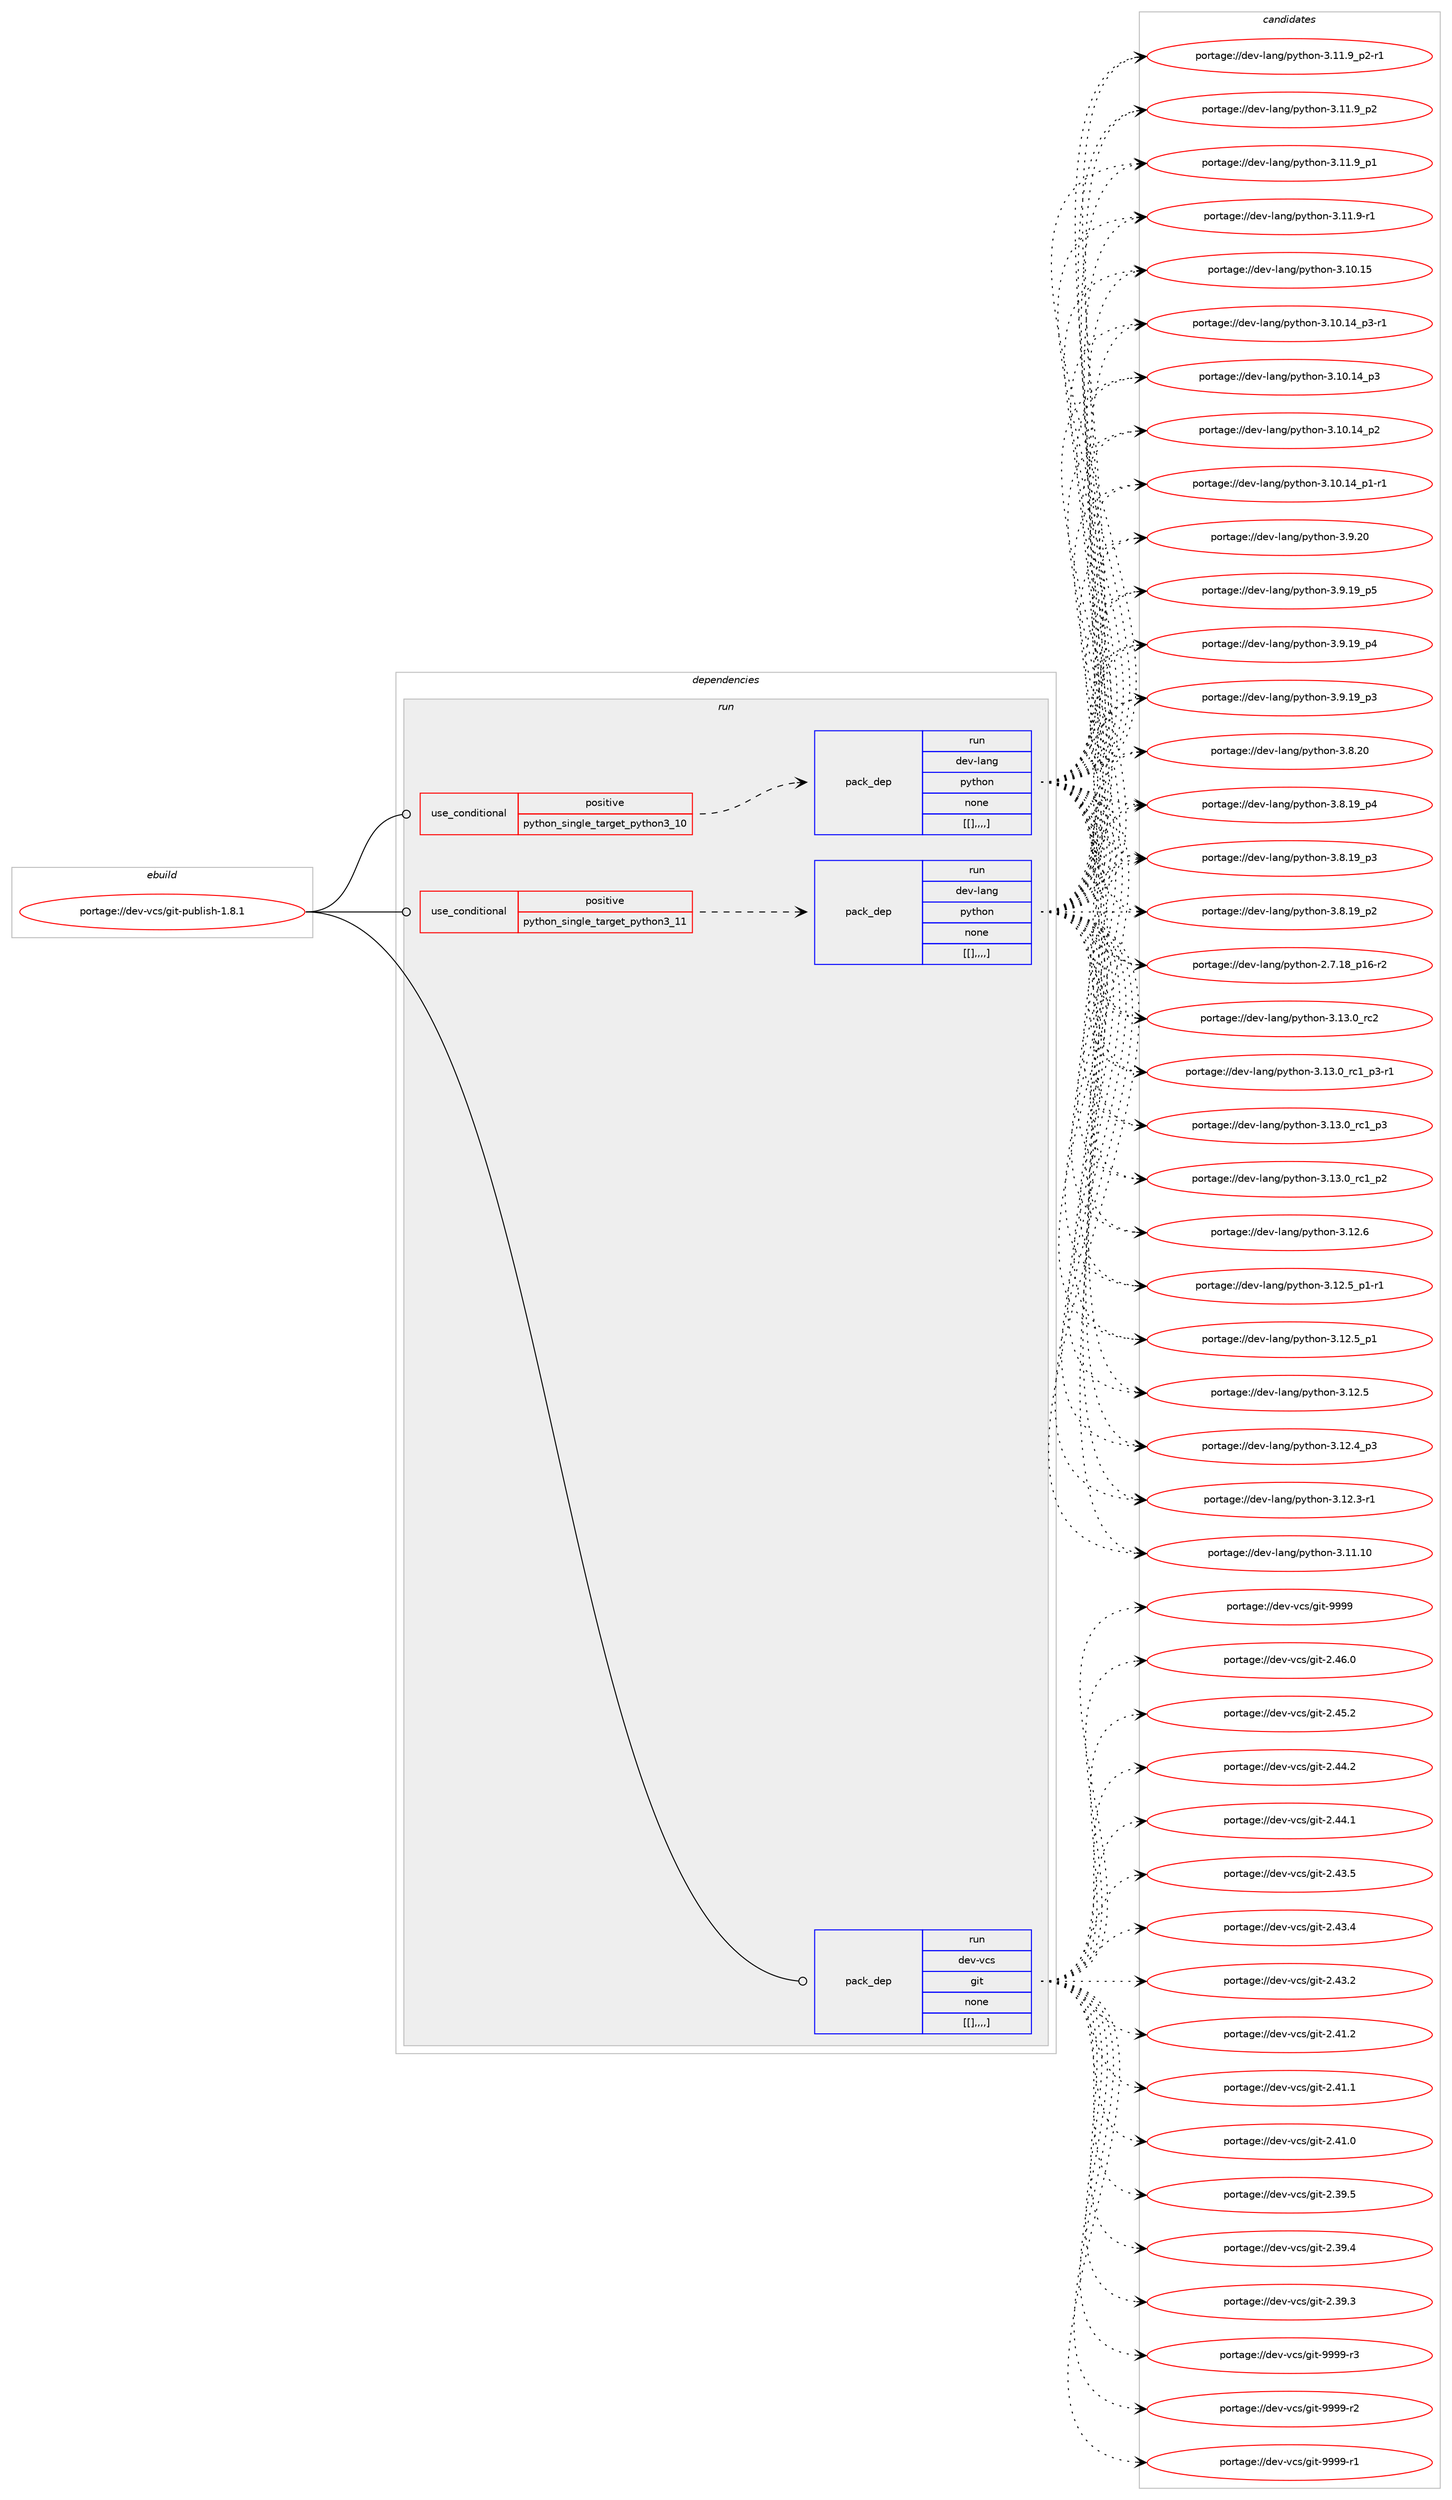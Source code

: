 digraph prolog {

# *************
# Graph options
# *************

newrank=true;
concentrate=true;
compound=true;
graph [rankdir=LR,fontname=Helvetica,fontsize=10,ranksep=1.5];#, ranksep=2.5, nodesep=0.2];
edge  [arrowhead=vee];
node  [fontname=Helvetica,fontsize=10];

# **********
# The ebuild
# **********

subgraph cluster_leftcol {
color=gray;
label=<<i>ebuild</i>>;
id [label="portage://dev-vcs/git-publish-1.8.1", color=red, width=4, href="../dev-vcs/git-publish-1.8.1.svg"];
}

# ****************
# The dependencies
# ****************

subgraph cluster_midcol {
color=gray;
label=<<i>dependencies</i>>;
subgraph cluster_compile {
fillcolor="#eeeeee";
style=filled;
label=<<i>compile</i>>;
}
subgraph cluster_compileandrun {
fillcolor="#eeeeee";
style=filled;
label=<<i>compile and run</i>>;
}
subgraph cluster_run {
fillcolor="#eeeeee";
style=filled;
label=<<i>run</i>>;
subgraph cond64317 {
dependency226226 [label=<<TABLE BORDER="0" CELLBORDER="1" CELLSPACING="0" CELLPADDING="4"><TR><TD ROWSPAN="3" CELLPADDING="10">use_conditional</TD></TR><TR><TD>positive</TD></TR><TR><TD>python_single_target_python3_10</TD></TR></TABLE>>, shape=none, color=red];
subgraph pack160454 {
dependency226227 [label=<<TABLE BORDER="0" CELLBORDER="1" CELLSPACING="0" CELLPADDING="4" WIDTH="220"><TR><TD ROWSPAN="6" CELLPADDING="30">pack_dep</TD></TR><TR><TD WIDTH="110">run</TD></TR><TR><TD>dev-lang</TD></TR><TR><TD>python</TD></TR><TR><TD>none</TD></TR><TR><TD>[[],,,,]</TD></TR></TABLE>>, shape=none, color=blue];
}
dependency226226:e -> dependency226227:w [weight=20,style="dashed",arrowhead="vee"];
}
id:e -> dependency226226:w [weight=20,style="solid",arrowhead="odot"];
subgraph cond64318 {
dependency226228 [label=<<TABLE BORDER="0" CELLBORDER="1" CELLSPACING="0" CELLPADDING="4"><TR><TD ROWSPAN="3" CELLPADDING="10">use_conditional</TD></TR><TR><TD>positive</TD></TR><TR><TD>python_single_target_python3_11</TD></TR></TABLE>>, shape=none, color=red];
subgraph pack160455 {
dependency226229 [label=<<TABLE BORDER="0" CELLBORDER="1" CELLSPACING="0" CELLPADDING="4" WIDTH="220"><TR><TD ROWSPAN="6" CELLPADDING="30">pack_dep</TD></TR><TR><TD WIDTH="110">run</TD></TR><TR><TD>dev-lang</TD></TR><TR><TD>python</TD></TR><TR><TD>none</TD></TR><TR><TD>[[],,,,]</TD></TR></TABLE>>, shape=none, color=blue];
}
dependency226228:e -> dependency226229:w [weight=20,style="dashed",arrowhead="vee"];
}
id:e -> dependency226228:w [weight=20,style="solid",arrowhead="odot"];
subgraph pack160456 {
dependency226230 [label=<<TABLE BORDER="0" CELLBORDER="1" CELLSPACING="0" CELLPADDING="4" WIDTH="220"><TR><TD ROWSPAN="6" CELLPADDING="30">pack_dep</TD></TR><TR><TD WIDTH="110">run</TD></TR><TR><TD>dev-vcs</TD></TR><TR><TD>git</TD></TR><TR><TD>none</TD></TR><TR><TD>[[],,,,]</TD></TR></TABLE>>, shape=none, color=blue];
}
id:e -> dependency226230:w [weight=20,style="solid",arrowhead="odot"];
}
}

# **************
# The candidates
# **************

subgraph cluster_choices {
rank=same;
color=gray;
label=<<i>candidates</i>>;

subgraph choice160454 {
color=black;
nodesep=1;
choice10010111845108971101034711212111610411111045514649514648951149950 [label="portage://dev-lang/python-3.13.0_rc2", color=red, width=4,href="../dev-lang/python-3.13.0_rc2.svg"];
choice1001011184510897110103471121211161041111104551464951464895114994995112514511449 [label="portage://dev-lang/python-3.13.0_rc1_p3-r1", color=red, width=4,href="../dev-lang/python-3.13.0_rc1_p3-r1.svg"];
choice100101118451089711010347112121116104111110455146495146489511499499511251 [label="portage://dev-lang/python-3.13.0_rc1_p3", color=red, width=4,href="../dev-lang/python-3.13.0_rc1_p3.svg"];
choice100101118451089711010347112121116104111110455146495146489511499499511250 [label="portage://dev-lang/python-3.13.0_rc1_p2", color=red, width=4,href="../dev-lang/python-3.13.0_rc1_p2.svg"];
choice10010111845108971101034711212111610411111045514649504654 [label="portage://dev-lang/python-3.12.6", color=red, width=4,href="../dev-lang/python-3.12.6.svg"];
choice1001011184510897110103471121211161041111104551464950465395112494511449 [label="portage://dev-lang/python-3.12.5_p1-r1", color=red, width=4,href="../dev-lang/python-3.12.5_p1-r1.svg"];
choice100101118451089711010347112121116104111110455146495046539511249 [label="portage://dev-lang/python-3.12.5_p1", color=red, width=4,href="../dev-lang/python-3.12.5_p1.svg"];
choice10010111845108971101034711212111610411111045514649504653 [label="portage://dev-lang/python-3.12.5", color=red, width=4,href="../dev-lang/python-3.12.5.svg"];
choice100101118451089711010347112121116104111110455146495046529511251 [label="portage://dev-lang/python-3.12.4_p3", color=red, width=4,href="../dev-lang/python-3.12.4_p3.svg"];
choice100101118451089711010347112121116104111110455146495046514511449 [label="portage://dev-lang/python-3.12.3-r1", color=red, width=4,href="../dev-lang/python-3.12.3-r1.svg"];
choice1001011184510897110103471121211161041111104551464949464948 [label="portage://dev-lang/python-3.11.10", color=red, width=4,href="../dev-lang/python-3.11.10.svg"];
choice1001011184510897110103471121211161041111104551464949465795112504511449 [label="portage://dev-lang/python-3.11.9_p2-r1", color=red, width=4,href="../dev-lang/python-3.11.9_p2-r1.svg"];
choice100101118451089711010347112121116104111110455146494946579511250 [label="portage://dev-lang/python-3.11.9_p2", color=red, width=4,href="../dev-lang/python-3.11.9_p2.svg"];
choice100101118451089711010347112121116104111110455146494946579511249 [label="portage://dev-lang/python-3.11.9_p1", color=red, width=4,href="../dev-lang/python-3.11.9_p1.svg"];
choice100101118451089711010347112121116104111110455146494946574511449 [label="portage://dev-lang/python-3.11.9-r1", color=red, width=4,href="../dev-lang/python-3.11.9-r1.svg"];
choice1001011184510897110103471121211161041111104551464948464953 [label="portage://dev-lang/python-3.10.15", color=red, width=4,href="../dev-lang/python-3.10.15.svg"];
choice100101118451089711010347112121116104111110455146494846495295112514511449 [label="portage://dev-lang/python-3.10.14_p3-r1", color=red, width=4,href="../dev-lang/python-3.10.14_p3-r1.svg"];
choice10010111845108971101034711212111610411111045514649484649529511251 [label="portage://dev-lang/python-3.10.14_p3", color=red, width=4,href="../dev-lang/python-3.10.14_p3.svg"];
choice10010111845108971101034711212111610411111045514649484649529511250 [label="portage://dev-lang/python-3.10.14_p2", color=red, width=4,href="../dev-lang/python-3.10.14_p2.svg"];
choice100101118451089711010347112121116104111110455146494846495295112494511449 [label="portage://dev-lang/python-3.10.14_p1-r1", color=red, width=4,href="../dev-lang/python-3.10.14_p1-r1.svg"];
choice10010111845108971101034711212111610411111045514657465048 [label="portage://dev-lang/python-3.9.20", color=red, width=4,href="../dev-lang/python-3.9.20.svg"];
choice100101118451089711010347112121116104111110455146574649579511253 [label="portage://dev-lang/python-3.9.19_p5", color=red, width=4,href="../dev-lang/python-3.9.19_p5.svg"];
choice100101118451089711010347112121116104111110455146574649579511252 [label="portage://dev-lang/python-3.9.19_p4", color=red, width=4,href="../dev-lang/python-3.9.19_p4.svg"];
choice100101118451089711010347112121116104111110455146574649579511251 [label="portage://dev-lang/python-3.9.19_p3", color=red, width=4,href="../dev-lang/python-3.9.19_p3.svg"];
choice10010111845108971101034711212111610411111045514656465048 [label="portage://dev-lang/python-3.8.20", color=red, width=4,href="../dev-lang/python-3.8.20.svg"];
choice100101118451089711010347112121116104111110455146564649579511252 [label="portage://dev-lang/python-3.8.19_p4", color=red, width=4,href="../dev-lang/python-3.8.19_p4.svg"];
choice100101118451089711010347112121116104111110455146564649579511251 [label="portage://dev-lang/python-3.8.19_p3", color=red, width=4,href="../dev-lang/python-3.8.19_p3.svg"];
choice100101118451089711010347112121116104111110455146564649579511250 [label="portage://dev-lang/python-3.8.19_p2", color=red, width=4,href="../dev-lang/python-3.8.19_p2.svg"];
choice100101118451089711010347112121116104111110455046554649569511249544511450 [label="portage://dev-lang/python-2.7.18_p16-r2", color=red, width=4,href="../dev-lang/python-2.7.18_p16-r2.svg"];
dependency226227:e -> choice10010111845108971101034711212111610411111045514649514648951149950:w [style=dotted,weight="100"];
dependency226227:e -> choice1001011184510897110103471121211161041111104551464951464895114994995112514511449:w [style=dotted,weight="100"];
dependency226227:e -> choice100101118451089711010347112121116104111110455146495146489511499499511251:w [style=dotted,weight="100"];
dependency226227:e -> choice100101118451089711010347112121116104111110455146495146489511499499511250:w [style=dotted,weight="100"];
dependency226227:e -> choice10010111845108971101034711212111610411111045514649504654:w [style=dotted,weight="100"];
dependency226227:e -> choice1001011184510897110103471121211161041111104551464950465395112494511449:w [style=dotted,weight="100"];
dependency226227:e -> choice100101118451089711010347112121116104111110455146495046539511249:w [style=dotted,weight="100"];
dependency226227:e -> choice10010111845108971101034711212111610411111045514649504653:w [style=dotted,weight="100"];
dependency226227:e -> choice100101118451089711010347112121116104111110455146495046529511251:w [style=dotted,weight="100"];
dependency226227:e -> choice100101118451089711010347112121116104111110455146495046514511449:w [style=dotted,weight="100"];
dependency226227:e -> choice1001011184510897110103471121211161041111104551464949464948:w [style=dotted,weight="100"];
dependency226227:e -> choice1001011184510897110103471121211161041111104551464949465795112504511449:w [style=dotted,weight="100"];
dependency226227:e -> choice100101118451089711010347112121116104111110455146494946579511250:w [style=dotted,weight="100"];
dependency226227:e -> choice100101118451089711010347112121116104111110455146494946579511249:w [style=dotted,weight="100"];
dependency226227:e -> choice100101118451089711010347112121116104111110455146494946574511449:w [style=dotted,weight="100"];
dependency226227:e -> choice1001011184510897110103471121211161041111104551464948464953:w [style=dotted,weight="100"];
dependency226227:e -> choice100101118451089711010347112121116104111110455146494846495295112514511449:w [style=dotted,weight="100"];
dependency226227:e -> choice10010111845108971101034711212111610411111045514649484649529511251:w [style=dotted,weight="100"];
dependency226227:e -> choice10010111845108971101034711212111610411111045514649484649529511250:w [style=dotted,weight="100"];
dependency226227:e -> choice100101118451089711010347112121116104111110455146494846495295112494511449:w [style=dotted,weight="100"];
dependency226227:e -> choice10010111845108971101034711212111610411111045514657465048:w [style=dotted,weight="100"];
dependency226227:e -> choice100101118451089711010347112121116104111110455146574649579511253:w [style=dotted,weight="100"];
dependency226227:e -> choice100101118451089711010347112121116104111110455146574649579511252:w [style=dotted,weight="100"];
dependency226227:e -> choice100101118451089711010347112121116104111110455146574649579511251:w [style=dotted,weight="100"];
dependency226227:e -> choice10010111845108971101034711212111610411111045514656465048:w [style=dotted,weight="100"];
dependency226227:e -> choice100101118451089711010347112121116104111110455146564649579511252:w [style=dotted,weight="100"];
dependency226227:e -> choice100101118451089711010347112121116104111110455146564649579511251:w [style=dotted,weight="100"];
dependency226227:e -> choice100101118451089711010347112121116104111110455146564649579511250:w [style=dotted,weight="100"];
dependency226227:e -> choice100101118451089711010347112121116104111110455046554649569511249544511450:w [style=dotted,weight="100"];
}
subgraph choice160455 {
color=black;
nodesep=1;
choice10010111845108971101034711212111610411111045514649514648951149950 [label="portage://dev-lang/python-3.13.0_rc2", color=red, width=4,href="../dev-lang/python-3.13.0_rc2.svg"];
choice1001011184510897110103471121211161041111104551464951464895114994995112514511449 [label="portage://dev-lang/python-3.13.0_rc1_p3-r1", color=red, width=4,href="../dev-lang/python-3.13.0_rc1_p3-r1.svg"];
choice100101118451089711010347112121116104111110455146495146489511499499511251 [label="portage://dev-lang/python-3.13.0_rc1_p3", color=red, width=4,href="../dev-lang/python-3.13.0_rc1_p3.svg"];
choice100101118451089711010347112121116104111110455146495146489511499499511250 [label="portage://dev-lang/python-3.13.0_rc1_p2", color=red, width=4,href="../dev-lang/python-3.13.0_rc1_p2.svg"];
choice10010111845108971101034711212111610411111045514649504654 [label="portage://dev-lang/python-3.12.6", color=red, width=4,href="../dev-lang/python-3.12.6.svg"];
choice1001011184510897110103471121211161041111104551464950465395112494511449 [label="portage://dev-lang/python-3.12.5_p1-r1", color=red, width=4,href="../dev-lang/python-3.12.5_p1-r1.svg"];
choice100101118451089711010347112121116104111110455146495046539511249 [label="portage://dev-lang/python-3.12.5_p1", color=red, width=4,href="../dev-lang/python-3.12.5_p1.svg"];
choice10010111845108971101034711212111610411111045514649504653 [label="portage://dev-lang/python-3.12.5", color=red, width=4,href="../dev-lang/python-3.12.5.svg"];
choice100101118451089711010347112121116104111110455146495046529511251 [label="portage://dev-lang/python-3.12.4_p3", color=red, width=4,href="../dev-lang/python-3.12.4_p3.svg"];
choice100101118451089711010347112121116104111110455146495046514511449 [label="portage://dev-lang/python-3.12.3-r1", color=red, width=4,href="../dev-lang/python-3.12.3-r1.svg"];
choice1001011184510897110103471121211161041111104551464949464948 [label="portage://dev-lang/python-3.11.10", color=red, width=4,href="../dev-lang/python-3.11.10.svg"];
choice1001011184510897110103471121211161041111104551464949465795112504511449 [label="portage://dev-lang/python-3.11.9_p2-r1", color=red, width=4,href="../dev-lang/python-3.11.9_p2-r1.svg"];
choice100101118451089711010347112121116104111110455146494946579511250 [label="portage://dev-lang/python-3.11.9_p2", color=red, width=4,href="../dev-lang/python-3.11.9_p2.svg"];
choice100101118451089711010347112121116104111110455146494946579511249 [label="portage://dev-lang/python-3.11.9_p1", color=red, width=4,href="../dev-lang/python-3.11.9_p1.svg"];
choice100101118451089711010347112121116104111110455146494946574511449 [label="portage://dev-lang/python-3.11.9-r1", color=red, width=4,href="../dev-lang/python-3.11.9-r1.svg"];
choice1001011184510897110103471121211161041111104551464948464953 [label="portage://dev-lang/python-3.10.15", color=red, width=4,href="../dev-lang/python-3.10.15.svg"];
choice100101118451089711010347112121116104111110455146494846495295112514511449 [label="portage://dev-lang/python-3.10.14_p3-r1", color=red, width=4,href="../dev-lang/python-3.10.14_p3-r1.svg"];
choice10010111845108971101034711212111610411111045514649484649529511251 [label="portage://dev-lang/python-3.10.14_p3", color=red, width=4,href="../dev-lang/python-3.10.14_p3.svg"];
choice10010111845108971101034711212111610411111045514649484649529511250 [label="portage://dev-lang/python-3.10.14_p2", color=red, width=4,href="../dev-lang/python-3.10.14_p2.svg"];
choice100101118451089711010347112121116104111110455146494846495295112494511449 [label="portage://dev-lang/python-3.10.14_p1-r1", color=red, width=4,href="../dev-lang/python-3.10.14_p1-r1.svg"];
choice10010111845108971101034711212111610411111045514657465048 [label="portage://dev-lang/python-3.9.20", color=red, width=4,href="../dev-lang/python-3.9.20.svg"];
choice100101118451089711010347112121116104111110455146574649579511253 [label="portage://dev-lang/python-3.9.19_p5", color=red, width=4,href="../dev-lang/python-3.9.19_p5.svg"];
choice100101118451089711010347112121116104111110455146574649579511252 [label="portage://dev-lang/python-3.9.19_p4", color=red, width=4,href="../dev-lang/python-3.9.19_p4.svg"];
choice100101118451089711010347112121116104111110455146574649579511251 [label="portage://dev-lang/python-3.9.19_p3", color=red, width=4,href="../dev-lang/python-3.9.19_p3.svg"];
choice10010111845108971101034711212111610411111045514656465048 [label="portage://dev-lang/python-3.8.20", color=red, width=4,href="../dev-lang/python-3.8.20.svg"];
choice100101118451089711010347112121116104111110455146564649579511252 [label="portage://dev-lang/python-3.8.19_p4", color=red, width=4,href="../dev-lang/python-3.8.19_p4.svg"];
choice100101118451089711010347112121116104111110455146564649579511251 [label="portage://dev-lang/python-3.8.19_p3", color=red, width=4,href="../dev-lang/python-3.8.19_p3.svg"];
choice100101118451089711010347112121116104111110455146564649579511250 [label="portage://dev-lang/python-3.8.19_p2", color=red, width=4,href="../dev-lang/python-3.8.19_p2.svg"];
choice100101118451089711010347112121116104111110455046554649569511249544511450 [label="portage://dev-lang/python-2.7.18_p16-r2", color=red, width=4,href="../dev-lang/python-2.7.18_p16-r2.svg"];
dependency226229:e -> choice10010111845108971101034711212111610411111045514649514648951149950:w [style=dotted,weight="100"];
dependency226229:e -> choice1001011184510897110103471121211161041111104551464951464895114994995112514511449:w [style=dotted,weight="100"];
dependency226229:e -> choice100101118451089711010347112121116104111110455146495146489511499499511251:w [style=dotted,weight="100"];
dependency226229:e -> choice100101118451089711010347112121116104111110455146495146489511499499511250:w [style=dotted,weight="100"];
dependency226229:e -> choice10010111845108971101034711212111610411111045514649504654:w [style=dotted,weight="100"];
dependency226229:e -> choice1001011184510897110103471121211161041111104551464950465395112494511449:w [style=dotted,weight="100"];
dependency226229:e -> choice100101118451089711010347112121116104111110455146495046539511249:w [style=dotted,weight="100"];
dependency226229:e -> choice10010111845108971101034711212111610411111045514649504653:w [style=dotted,weight="100"];
dependency226229:e -> choice100101118451089711010347112121116104111110455146495046529511251:w [style=dotted,weight="100"];
dependency226229:e -> choice100101118451089711010347112121116104111110455146495046514511449:w [style=dotted,weight="100"];
dependency226229:e -> choice1001011184510897110103471121211161041111104551464949464948:w [style=dotted,weight="100"];
dependency226229:e -> choice1001011184510897110103471121211161041111104551464949465795112504511449:w [style=dotted,weight="100"];
dependency226229:e -> choice100101118451089711010347112121116104111110455146494946579511250:w [style=dotted,weight="100"];
dependency226229:e -> choice100101118451089711010347112121116104111110455146494946579511249:w [style=dotted,weight="100"];
dependency226229:e -> choice100101118451089711010347112121116104111110455146494946574511449:w [style=dotted,weight="100"];
dependency226229:e -> choice1001011184510897110103471121211161041111104551464948464953:w [style=dotted,weight="100"];
dependency226229:e -> choice100101118451089711010347112121116104111110455146494846495295112514511449:w [style=dotted,weight="100"];
dependency226229:e -> choice10010111845108971101034711212111610411111045514649484649529511251:w [style=dotted,weight="100"];
dependency226229:e -> choice10010111845108971101034711212111610411111045514649484649529511250:w [style=dotted,weight="100"];
dependency226229:e -> choice100101118451089711010347112121116104111110455146494846495295112494511449:w [style=dotted,weight="100"];
dependency226229:e -> choice10010111845108971101034711212111610411111045514657465048:w [style=dotted,weight="100"];
dependency226229:e -> choice100101118451089711010347112121116104111110455146574649579511253:w [style=dotted,weight="100"];
dependency226229:e -> choice100101118451089711010347112121116104111110455146574649579511252:w [style=dotted,weight="100"];
dependency226229:e -> choice100101118451089711010347112121116104111110455146574649579511251:w [style=dotted,weight="100"];
dependency226229:e -> choice10010111845108971101034711212111610411111045514656465048:w [style=dotted,weight="100"];
dependency226229:e -> choice100101118451089711010347112121116104111110455146564649579511252:w [style=dotted,weight="100"];
dependency226229:e -> choice100101118451089711010347112121116104111110455146564649579511251:w [style=dotted,weight="100"];
dependency226229:e -> choice100101118451089711010347112121116104111110455146564649579511250:w [style=dotted,weight="100"];
dependency226229:e -> choice100101118451089711010347112121116104111110455046554649569511249544511450:w [style=dotted,weight="100"];
}
subgraph choice160456 {
color=black;
nodesep=1;
choice10010111845118991154710310511645575757574511451 [label="portage://dev-vcs/git-9999-r3", color=red, width=4,href="../dev-vcs/git-9999-r3.svg"];
choice10010111845118991154710310511645575757574511450 [label="portage://dev-vcs/git-9999-r2", color=red, width=4,href="../dev-vcs/git-9999-r2.svg"];
choice10010111845118991154710310511645575757574511449 [label="portage://dev-vcs/git-9999-r1", color=red, width=4,href="../dev-vcs/git-9999-r1.svg"];
choice1001011184511899115471031051164557575757 [label="portage://dev-vcs/git-9999", color=red, width=4,href="../dev-vcs/git-9999.svg"];
choice10010111845118991154710310511645504652544648 [label="portage://dev-vcs/git-2.46.0", color=red, width=4,href="../dev-vcs/git-2.46.0.svg"];
choice10010111845118991154710310511645504652534650 [label="portage://dev-vcs/git-2.45.2", color=red, width=4,href="../dev-vcs/git-2.45.2.svg"];
choice10010111845118991154710310511645504652524650 [label="portage://dev-vcs/git-2.44.2", color=red, width=4,href="../dev-vcs/git-2.44.2.svg"];
choice10010111845118991154710310511645504652524649 [label="portage://dev-vcs/git-2.44.1", color=red, width=4,href="../dev-vcs/git-2.44.1.svg"];
choice10010111845118991154710310511645504652514653 [label="portage://dev-vcs/git-2.43.5", color=red, width=4,href="../dev-vcs/git-2.43.5.svg"];
choice10010111845118991154710310511645504652514652 [label="portage://dev-vcs/git-2.43.4", color=red, width=4,href="../dev-vcs/git-2.43.4.svg"];
choice10010111845118991154710310511645504652514650 [label="portage://dev-vcs/git-2.43.2", color=red, width=4,href="../dev-vcs/git-2.43.2.svg"];
choice10010111845118991154710310511645504652494650 [label="portage://dev-vcs/git-2.41.2", color=red, width=4,href="../dev-vcs/git-2.41.2.svg"];
choice10010111845118991154710310511645504652494649 [label="portage://dev-vcs/git-2.41.1", color=red, width=4,href="../dev-vcs/git-2.41.1.svg"];
choice10010111845118991154710310511645504652494648 [label="portage://dev-vcs/git-2.41.0", color=red, width=4,href="../dev-vcs/git-2.41.0.svg"];
choice10010111845118991154710310511645504651574653 [label="portage://dev-vcs/git-2.39.5", color=red, width=4,href="../dev-vcs/git-2.39.5.svg"];
choice10010111845118991154710310511645504651574652 [label="portage://dev-vcs/git-2.39.4", color=red, width=4,href="../dev-vcs/git-2.39.4.svg"];
choice10010111845118991154710310511645504651574651 [label="portage://dev-vcs/git-2.39.3", color=red, width=4,href="../dev-vcs/git-2.39.3.svg"];
dependency226230:e -> choice10010111845118991154710310511645575757574511451:w [style=dotted,weight="100"];
dependency226230:e -> choice10010111845118991154710310511645575757574511450:w [style=dotted,weight="100"];
dependency226230:e -> choice10010111845118991154710310511645575757574511449:w [style=dotted,weight="100"];
dependency226230:e -> choice1001011184511899115471031051164557575757:w [style=dotted,weight="100"];
dependency226230:e -> choice10010111845118991154710310511645504652544648:w [style=dotted,weight="100"];
dependency226230:e -> choice10010111845118991154710310511645504652534650:w [style=dotted,weight="100"];
dependency226230:e -> choice10010111845118991154710310511645504652524650:w [style=dotted,weight="100"];
dependency226230:e -> choice10010111845118991154710310511645504652524649:w [style=dotted,weight="100"];
dependency226230:e -> choice10010111845118991154710310511645504652514653:w [style=dotted,weight="100"];
dependency226230:e -> choice10010111845118991154710310511645504652514652:w [style=dotted,weight="100"];
dependency226230:e -> choice10010111845118991154710310511645504652514650:w [style=dotted,weight="100"];
dependency226230:e -> choice10010111845118991154710310511645504652494650:w [style=dotted,weight="100"];
dependency226230:e -> choice10010111845118991154710310511645504652494649:w [style=dotted,weight="100"];
dependency226230:e -> choice10010111845118991154710310511645504652494648:w [style=dotted,weight="100"];
dependency226230:e -> choice10010111845118991154710310511645504651574653:w [style=dotted,weight="100"];
dependency226230:e -> choice10010111845118991154710310511645504651574652:w [style=dotted,weight="100"];
dependency226230:e -> choice10010111845118991154710310511645504651574651:w [style=dotted,weight="100"];
}
}

}
